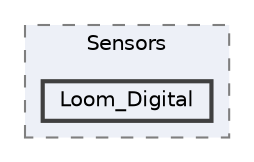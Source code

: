 digraph "C:/Users/Will/AppData/Local/Arduino15/packages/loom4/hardware/samd/4.0.6/libraries/Loom/src/Sensors/Loom_Digital"
{
 // LATEX_PDF_SIZE
  bgcolor="transparent";
  edge [fontname=Helvetica,fontsize=10,labelfontname=Helvetica,labelfontsize=10];
  node [fontname=Helvetica,fontsize=10,shape=box,height=0.2,width=0.4];
  compound=true
  subgraph clusterdir_34ad8d73d8b032955901177e6cabcd8e {
    graph [ bgcolor="#edf0f7", pencolor="grey50", label="Sensors", fontname=Helvetica,fontsize=10 style="filled,dashed", URL="dir_34ad8d73d8b032955901177e6cabcd8e.html",tooltip=""]
  dir_0b264e3575e6f6524d9af4805b10449f [label="Loom_Digital", fillcolor="#edf0f7", color="grey25", style="filled,bold", URL="dir_0b264e3575e6f6524d9af4805b10449f.html",tooltip=""];
  }
}
